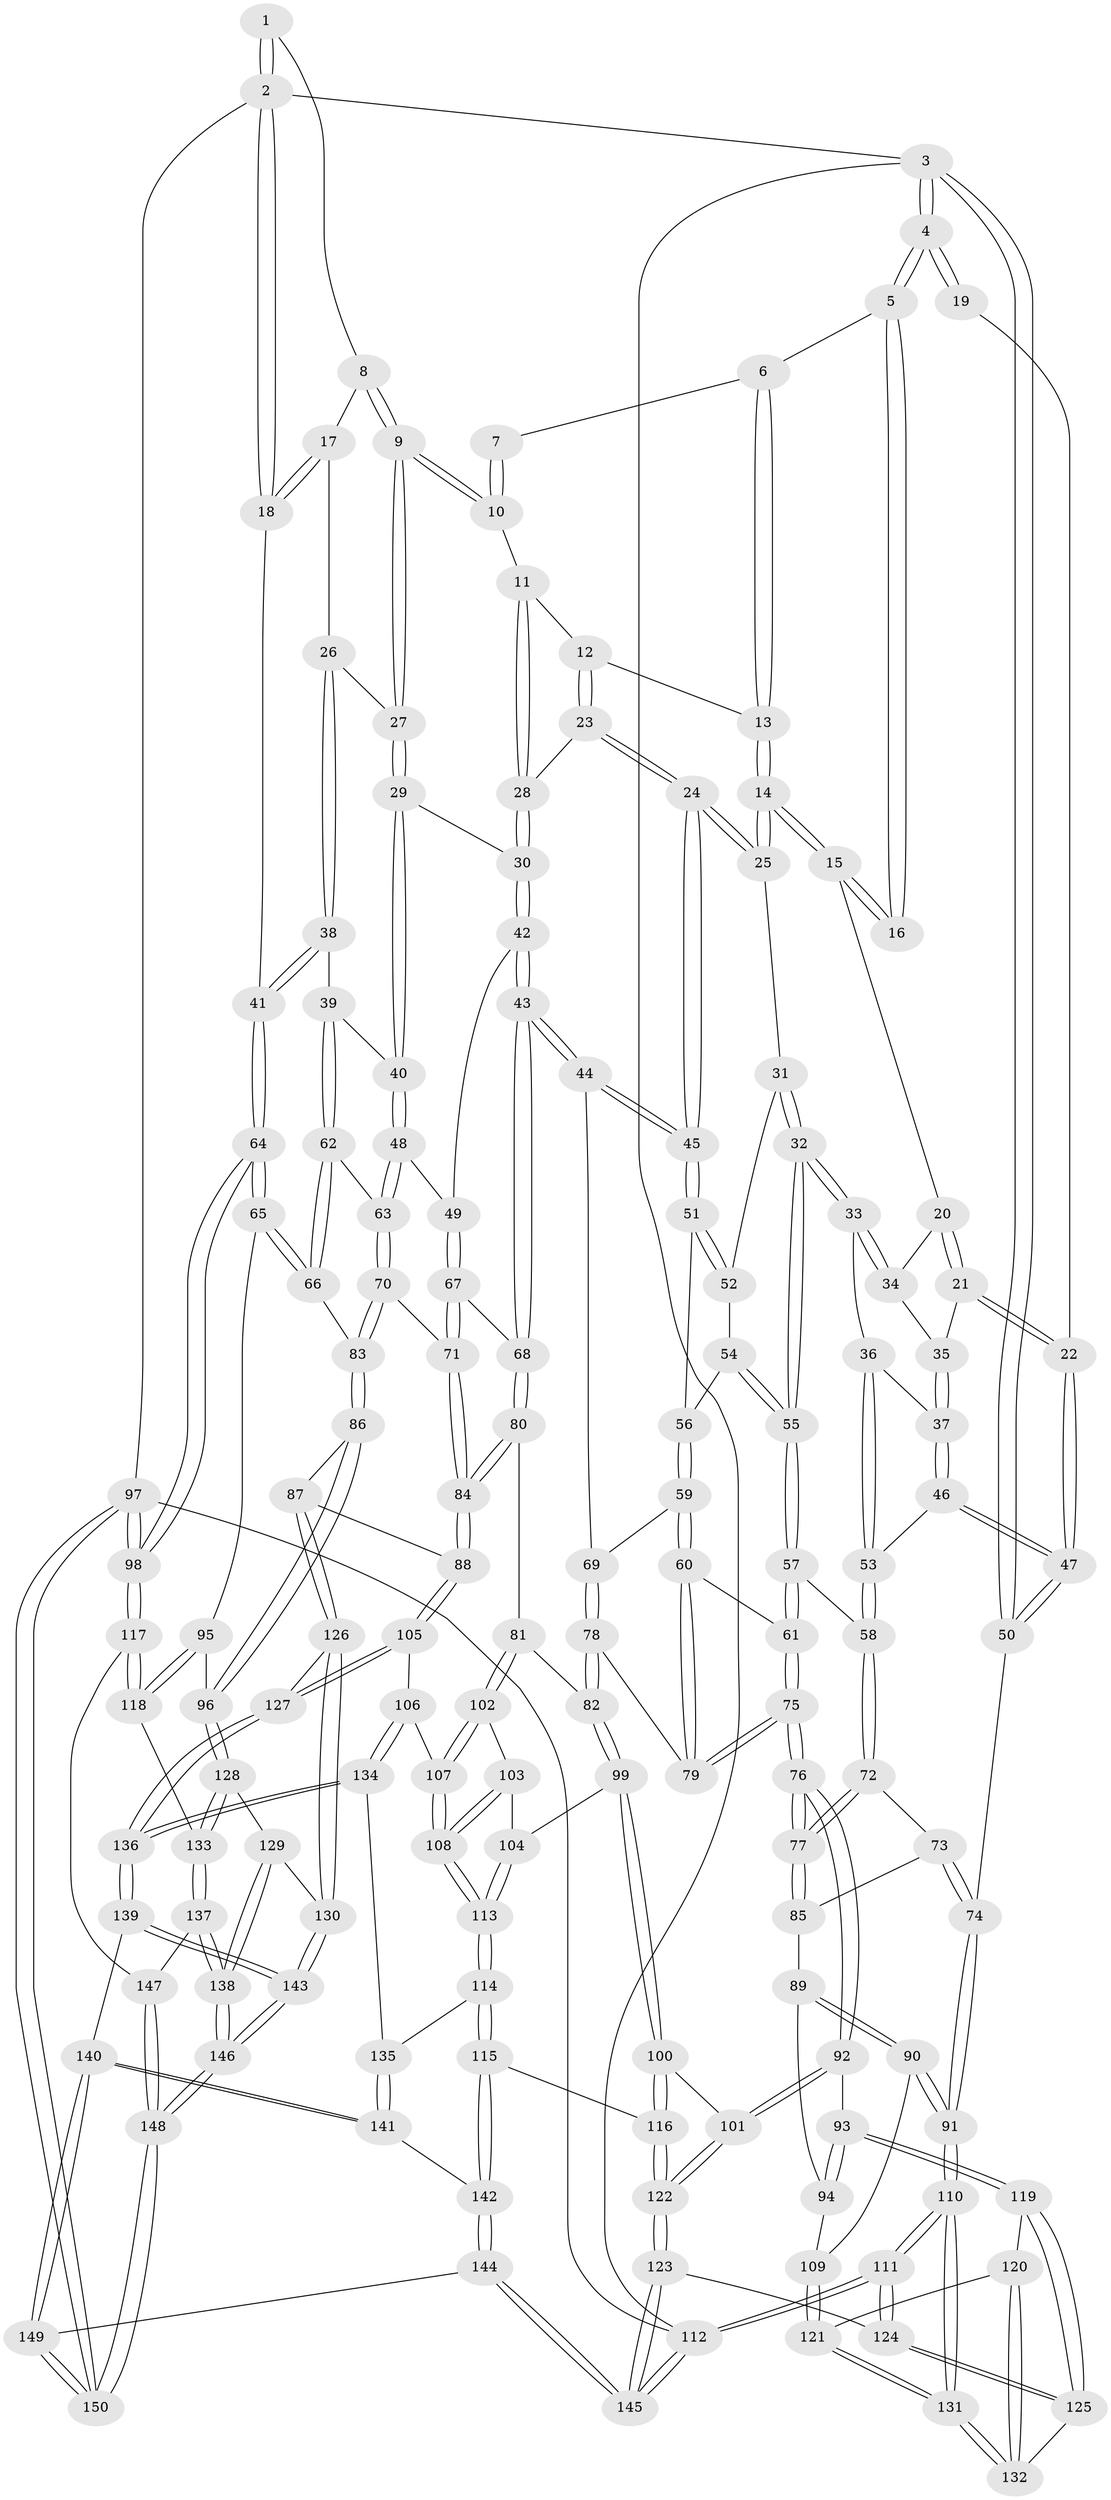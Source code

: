 // Generated by graph-tools (version 1.1) at 2025/38/03/09/25 02:38:23]
// undirected, 150 vertices, 372 edges
graph export_dot {
graph [start="1"]
  node [color=gray90,style=filled];
  1 [pos="+0.7869483517955819+0"];
  2 [pos="+1+0"];
  3 [pos="+0+0"];
  4 [pos="+0+0"];
  5 [pos="+0.26742181675471904+0"];
  6 [pos="+0.5131877557119843+0"];
  7 [pos="+0.578027110431242+0"];
  8 [pos="+0.7919441228448395+0.07704664594057516"];
  9 [pos="+0.7370859329102457+0.13170841556341567"];
  10 [pos="+0.7057202682775344+0.12108900803453965"];
  11 [pos="+0.6762183696651812+0.1380231715826878"];
  12 [pos="+0.5758140998217622+0.14071872567371654"];
  13 [pos="+0.51605062677349+0.06771133391456183"];
  14 [pos="+0.39121230894712666+0.218221321533617"];
  15 [pos="+0.2807263382863767+0.09142315892214573"];
  16 [pos="+0.2557863667976217+0"];
  17 [pos="+1+0"];
  18 [pos="+1+0"];
  19 [pos="+0.06459334709770871+0.09085173083996895"];
  20 [pos="+0.21457038221764044+0.1603565572825348"];
  21 [pos="+0.007732909602708483+0.1928593402693981"];
  22 [pos="+0+0.19111370486400728"];
  23 [pos="+0.5185960798911184+0.2248811428069885"];
  24 [pos="+0.4335420626194216+0.257973646474682"];
  25 [pos="+0.39417019882424514+0.22569808909228117"];
  26 [pos="+0.8445189992411436+0.21074750730358094"];
  27 [pos="+0.741930058789886+0.13820630063870173"];
  28 [pos="+0.6224038659766395+0.25420244818389476"];
  29 [pos="+0.7111650122051925+0.2780640318003555"];
  30 [pos="+0.6285063309140858+0.2687288663327089"];
  31 [pos="+0.30283123994660577+0.2977442759405537"];
  32 [pos="+0.23505319940152758+0.33833638206124256"];
  33 [pos="+0.22671525435151627+0.33250692655530445"];
  34 [pos="+0.19420365466513287+0.23631020788560156"];
  35 [pos="+0.12692968641477692+0.2558760433431812"];
  36 [pos="+0.18348238026821237+0.33233256661305616"];
  37 [pos="+0.1352020078788477+0.33049095561618336"];
  38 [pos="+0.8510426689521114+0.23295640151740382"];
  39 [pos="+0.7833305603558982+0.3550832882304236"];
  40 [pos="+0.7633258197360139+0.35440519077952704"];
  41 [pos="+1+0.38999663447571414"];
  42 [pos="+0.6071680259686726+0.3684343571468923"];
  43 [pos="+0.4862276152165676+0.40588629718489777"];
  44 [pos="+0.4781388340917378+0.39918336546426403"];
  45 [pos="+0.47774327810429107+0.3984018103883125"];
  46 [pos="+0.10702263825844471+0.3452471757018302"];
  47 [pos="+0+0.2805114286976483"];
  48 [pos="+0.6988393072821264+0.38686521347663305"];
  49 [pos="+0.6464313958414416+0.38222860408832315"];
  50 [pos="+0+0.29036310994105036"];
  51 [pos="+0.4054356345735985+0.3906600858768877"];
  52 [pos="+0.337067826993958+0.380994817386351"];
  53 [pos="+0.1270217569444796+0.43150694577170373"];
  54 [pos="+0.30935239649941515+0.3896588692700641"];
  55 [pos="+0.23553605477235345+0.34298686978195797"];
  56 [pos="+0.3133906857109758+0.40777782903977766"];
  57 [pos="+0.21971085995869752+0.42494316673925264"];
  58 [pos="+0.1302680438224986+0.4481654482183954"];
  59 [pos="+0.31957204277586093+0.47414973241242575"];
  60 [pos="+0.2926029388209858+0.48877569341022037"];
  61 [pos="+0.2702260629097177+0.49280530905352926"];
  62 [pos="+0.848942533486121+0.4269418288421703"];
  63 [pos="+0.7068287220701083+0.4936861578053034"];
  64 [pos="+1+0.5062005570475964"];
  65 [pos="+1+0.5164007331674413"];
  66 [pos="+0.9389975994585106+0.49380305317692436"];
  67 [pos="+0.6387858388044347+0.5111187929249797"];
  68 [pos="+0.49924141801025307+0.4637422394547415"];
  69 [pos="+0.33314220473734374+0.47132589273347425"];
  70 [pos="+0.6913551171187032+0.5465586683859189"];
  71 [pos="+0.6824162217257322+0.5460814770055092"];
  72 [pos="+0.08297307864868886+0.5001874416137464"];
  73 [pos="+0+0.48325224021108065"];
  74 [pos="+0+0.4043044624941277"];
  75 [pos="+0.19771487781948258+0.6337536740352059"];
  76 [pos="+0.19465671056751052+0.6370177560039709"];
  77 [pos="+0.18993697265073356+0.6332548731682173"];
  78 [pos="+0.43356421344303536+0.5987526826719753"];
  79 [pos="+0.37487004796994594+0.5885572981002014"];
  80 [pos="+0.47745760994231123+0.5968534976457583"];
  81 [pos="+0.4733247487964311+0.5995375759606859"];
  82 [pos="+0.43654695009321015+0.5997916448812329"];
  83 [pos="+0.746748724754806+0.5904090765992177"];
  84 [pos="+0.5582710235735943+0.631588537119697"];
  85 [pos="+0.03570218915851831+0.6279058025614696"];
  86 [pos="+0.7428347873188961+0.6976563476812361"];
  87 [pos="+0.6702670830204723+0.7228822054021974"];
  88 [pos="+0.6128005149468115+0.7156920837546814"];
  89 [pos="+0.031431815141126036+0.6335459203480054"];
  90 [pos="+0+0.7114340757142162"];
  91 [pos="+0+0.7168985663604645"];
  92 [pos="+0.19650435016087447+0.6616581380678832"];
  93 [pos="+0.17984918847702575+0.67285889237283"];
  94 [pos="+0.060321853199104075+0.6947700627294683"];
  95 [pos="+0.9763886215106633+0.6439065496407191"];
  96 [pos="+0.8007638181367349+0.7402732716678891"];
  97 [pos="+1+1"];
  98 [pos="+1+1"];
  99 [pos="+0.3150449462544548+0.7059029062461338"];
  100 [pos="+0.23560063830136588+0.6861177873648642"];
  101 [pos="+0.19842379601436302+0.6640222345656941"];
  102 [pos="+0.4692489369237954+0.6197715877114457"];
  103 [pos="+0.4100552155091478+0.6955941762212411"];
  104 [pos="+0.3327819192289888+0.7221377866870301"];
  105 [pos="+0.5780432834734703+0.7579245976405679"];
  106 [pos="+0.5363392022199193+0.7925943301287509"];
  107 [pos="+0.47053988460546037+0.7709960176716613"];
  108 [pos="+0.3990091301291717+0.8028130019225391"];
  109 [pos="+0+0.7222889150104823"];
  110 [pos="+0+1"];
  111 [pos="+0+1"];
  112 [pos="+0+1"];
  113 [pos="+0.3928262217399355+0.8067938846209081"];
  114 [pos="+0.38628311143965555+0.8240036328661224"];
  115 [pos="+0.37321277767056293+0.8391135819084518"];
  116 [pos="+0.2941126670806587+0.8425781902353551"];
  117 [pos="+1+0.972291959046867"];
  118 [pos="+0.942443372723797+0.8233444419629871"];
  119 [pos="+0.08454964506016997+0.7873697253593295"];
  120 [pos="+0.06078674521264831+0.7842278916137841"];
  121 [pos="+0.05003277022036445+0.7781393156097423"];
  122 [pos="+0.18919975780751894+0.9106181917167305"];
  123 [pos="+0.18468856353241248+0.9175904783951363"];
  124 [pos="+0.15397220667939623+0.8985575755011529"];
  125 [pos="+0.12041038344920828+0.8741721414663846"];
  126 [pos="+0.6724895392129328+0.8592048878847758"];
  127 [pos="+0.6513430095295345+0.8622062392201304"];
  128 [pos="+0.8150381220674788+0.8053316149376268"];
  129 [pos="+0.7445624941788541+0.8563594190446442"];
  130 [pos="+0.6906916458634375+0.8700692185281012"];
  131 [pos="+0+0.9449254215759716"];
  132 [pos="+0+0.8812256285495026"];
  133 [pos="+0.8611655652820339+0.847629359423568"];
  134 [pos="+0.5409878846425903+0.8234668855540814"];
  135 [pos="+0.4743554799856828+0.879094849978856"];
  136 [pos="+0.5810914244950605+0.8899040203958878"];
  137 [pos="+0.861909376722188+0.8603739116648278"];
  138 [pos="+0.7914915220006123+1"];
  139 [pos="+0.573262145280662+0.9182117245102711"];
  140 [pos="+0.5007358550770475+0.9706676957113028"];
  141 [pos="+0.4913879774725225+0.9559853597639472"];
  142 [pos="+0.37634582341046646+0.8875877761608112"];
  143 [pos="+0.6993483951381236+1"];
  144 [pos="+0.2558457963835494+1"];
  145 [pos="+0.2219165402980743+1"];
  146 [pos="+0.755875744662291+1"];
  147 [pos="+0.9220215457098231+0.9334973329115838"];
  148 [pos="+0.7689797115724573+1"];
  149 [pos="+0.42690582226585944+1"];
  150 [pos="+0.7716309250142608+1"];
  1 -- 2;
  1 -- 2;
  1 -- 8;
  2 -- 3;
  2 -- 18;
  2 -- 18;
  2 -- 97;
  3 -- 4;
  3 -- 4;
  3 -- 50;
  3 -- 50;
  3 -- 112;
  4 -- 5;
  4 -- 5;
  4 -- 19;
  4 -- 19;
  5 -- 6;
  5 -- 16;
  5 -- 16;
  6 -- 7;
  6 -- 13;
  6 -- 13;
  7 -- 10;
  7 -- 10;
  8 -- 9;
  8 -- 9;
  8 -- 17;
  9 -- 10;
  9 -- 10;
  9 -- 27;
  9 -- 27;
  10 -- 11;
  11 -- 12;
  11 -- 28;
  11 -- 28;
  12 -- 13;
  12 -- 23;
  12 -- 23;
  13 -- 14;
  13 -- 14;
  14 -- 15;
  14 -- 15;
  14 -- 25;
  14 -- 25;
  15 -- 16;
  15 -- 16;
  15 -- 20;
  17 -- 18;
  17 -- 18;
  17 -- 26;
  18 -- 41;
  19 -- 22;
  20 -- 21;
  20 -- 21;
  20 -- 34;
  21 -- 22;
  21 -- 22;
  21 -- 35;
  22 -- 47;
  22 -- 47;
  23 -- 24;
  23 -- 24;
  23 -- 28;
  24 -- 25;
  24 -- 25;
  24 -- 45;
  24 -- 45;
  25 -- 31;
  26 -- 27;
  26 -- 38;
  26 -- 38;
  27 -- 29;
  27 -- 29;
  28 -- 30;
  28 -- 30;
  29 -- 30;
  29 -- 40;
  29 -- 40;
  30 -- 42;
  30 -- 42;
  31 -- 32;
  31 -- 32;
  31 -- 52;
  32 -- 33;
  32 -- 33;
  32 -- 55;
  32 -- 55;
  33 -- 34;
  33 -- 34;
  33 -- 36;
  34 -- 35;
  35 -- 37;
  35 -- 37;
  36 -- 37;
  36 -- 53;
  36 -- 53;
  37 -- 46;
  37 -- 46;
  38 -- 39;
  38 -- 41;
  38 -- 41;
  39 -- 40;
  39 -- 62;
  39 -- 62;
  40 -- 48;
  40 -- 48;
  41 -- 64;
  41 -- 64;
  42 -- 43;
  42 -- 43;
  42 -- 49;
  43 -- 44;
  43 -- 44;
  43 -- 68;
  43 -- 68;
  44 -- 45;
  44 -- 45;
  44 -- 69;
  45 -- 51;
  45 -- 51;
  46 -- 47;
  46 -- 47;
  46 -- 53;
  47 -- 50;
  47 -- 50;
  48 -- 49;
  48 -- 63;
  48 -- 63;
  49 -- 67;
  49 -- 67;
  50 -- 74;
  51 -- 52;
  51 -- 52;
  51 -- 56;
  52 -- 54;
  53 -- 58;
  53 -- 58;
  54 -- 55;
  54 -- 55;
  54 -- 56;
  55 -- 57;
  55 -- 57;
  56 -- 59;
  56 -- 59;
  57 -- 58;
  57 -- 61;
  57 -- 61;
  58 -- 72;
  58 -- 72;
  59 -- 60;
  59 -- 60;
  59 -- 69;
  60 -- 61;
  60 -- 79;
  60 -- 79;
  61 -- 75;
  61 -- 75;
  62 -- 63;
  62 -- 66;
  62 -- 66;
  63 -- 70;
  63 -- 70;
  64 -- 65;
  64 -- 65;
  64 -- 98;
  64 -- 98;
  65 -- 66;
  65 -- 66;
  65 -- 95;
  66 -- 83;
  67 -- 68;
  67 -- 71;
  67 -- 71;
  68 -- 80;
  68 -- 80;
  69 -- 78;
  69 -- 78;
  70 -- 71;
  70 -- 83;
  70 -- 83;
  71 -- 84;
  71 -- 84;
  72 -- 73;
  72 -- 77;
  72 -- 77;
  73 -- 74;
  73 -- 74;
  73 -- 85;
  74 -- 91;
  74 -- 91;
  75 -- 76;
  75 -- 76;
  75 -- 79;
  75 -- 79;
  76 -- 77;
  76 -- 77;
  76 -- 92;
  76 -- 92;
  77 -- 85;
  77 -- 85;
  78 -- 79;
  78 -- 82;
  78 -- 82;
  80 -- 81;
  80 -- 84;
  80 -- 84;
  81 -- 82;
  81 -- 102;
  81 -- 102;
  82 -- 99;
  82 -- 99;
  83 -- 86;
  83 -- 86;
  84 -- 88;
  84 -- 88;
  85 -- 89;
  86 -- 87;
  86 -- 96;
  86 -- 96;
  87 -- 88;
  87 -- 126;
  87 -- 126;
  88 -- 105;
  88 -- 105;
  89 -- 90;
  89 -- 90;
  89 -- 94;
  90 -- 91;
  90 -- 91;
  90 -- 109;
  91 -- 110;
  91 -- 110;
  92 -- 93;
  92 -- 101;
  92 -- 101;
  93 -- 94;
  93 -- 94;
  93 -- 119;
  93 -- 119;
  94 -- 109;
  95 -- 96;
  95 -- 118;
  95 -- 118;
  96 -- 128;
  96 -- 128;
  97 -- 98;
  97 -- 98;
  97 -- 150;
  97 -- 150;
  97 -- 112;
  98 -- 117;
  98 -- 117;
  99 -- 100;
  99 -- 100;
  99 -- 104;
  100 -- 101;
  100 -- 116;
  100 -- 116;
  101 -- 122;
  101 -- 122;
  102 -- 103;
  102 -- 107;
  102 -- 107;
  103 -- 104;
  103 -- 108;
  103 -- 108;
  104 -- 113;
  104 -- 113;
  105 -- 106;
  105 -- 127;
  105 -- 127;
  106 -- 107;
  106 -- 134;
  106 -- 134;
  107 -- 108;
  107 -- 108;
  108 -- 113;
  108 -- 113;
  109 -- 121;
  109 -- 121;
  110 -- 111;
  110 -- 111;
  110 -- 131;
  110 -- 131;
  111 -- 112;
  111 -- 112;
  111 -- 124;
  111 -- 124;
  112 -- 145;
  112 -- 145;
  113 -- 114;
  113 -- 114;
  114 -- 115;
  114 -- 115;
  114 -- 135;
  115 -- 116;
  115 -- 142;
  115 -- 142;
  116 -- 122;
  116 -- 122;
  117 -- 118;
  117 -- 118;
  117 -- 147;
  118 -- 133;
  119 -- 120;
  119 -- 125;
  119 -- 125;
  120 -- 121;
  120 -- 132;
  120 -- 132;
  121 -- 131;
  121 -- 131;
  122 -- 123;
  122 -- 123;
  123 -- 124;
  123 -- 145;
  123 -- 145;
  124 -- 125;
  124 -- 125;
  125 -- 132;
  126 -- 127;
  126 -- 130;
  126 -- 130;
  127 -- 136;
  127 -- 136;
  128 -- 129;
  128 -- 133;
  128 -- 133;
  129 -- 130;
  129 -- 138;
  129 -- 138;
  130 -- 143;
  130 -- 143;
  131 -- 132;
  131 -- 132;
  133 -- 137;
  133 -- 137;
  134 -- 135;
  134 -- 136;
  134 -- 136;
  135 -- 141;
  135 -- 141;
  136 -- 139;
  136 -- 139;
  137 -- 138;
  137 -- 138;
  137 -- 147;
  138 -- 146;
  138 -- 146;
  139 -- 140;
  139 -- 143;
  139 -- 143;
  140 -- 141;
  140 -- 141;
  140 -- 149;
  140 -- 149;
  141 -- 142;
  142 -- 144;
  142 -- 144;
  143 -- 146;
  143 -- 146;
  144 -- 145;
  144 -- 145;
  144 -- 149;
  146 -- 148;
  146 -- 148;
  147 -- 148;
  147 -- 148;
  148 -- 150;
  148 -- 150;
  149 -- 150;
  149 -- 150;
}
